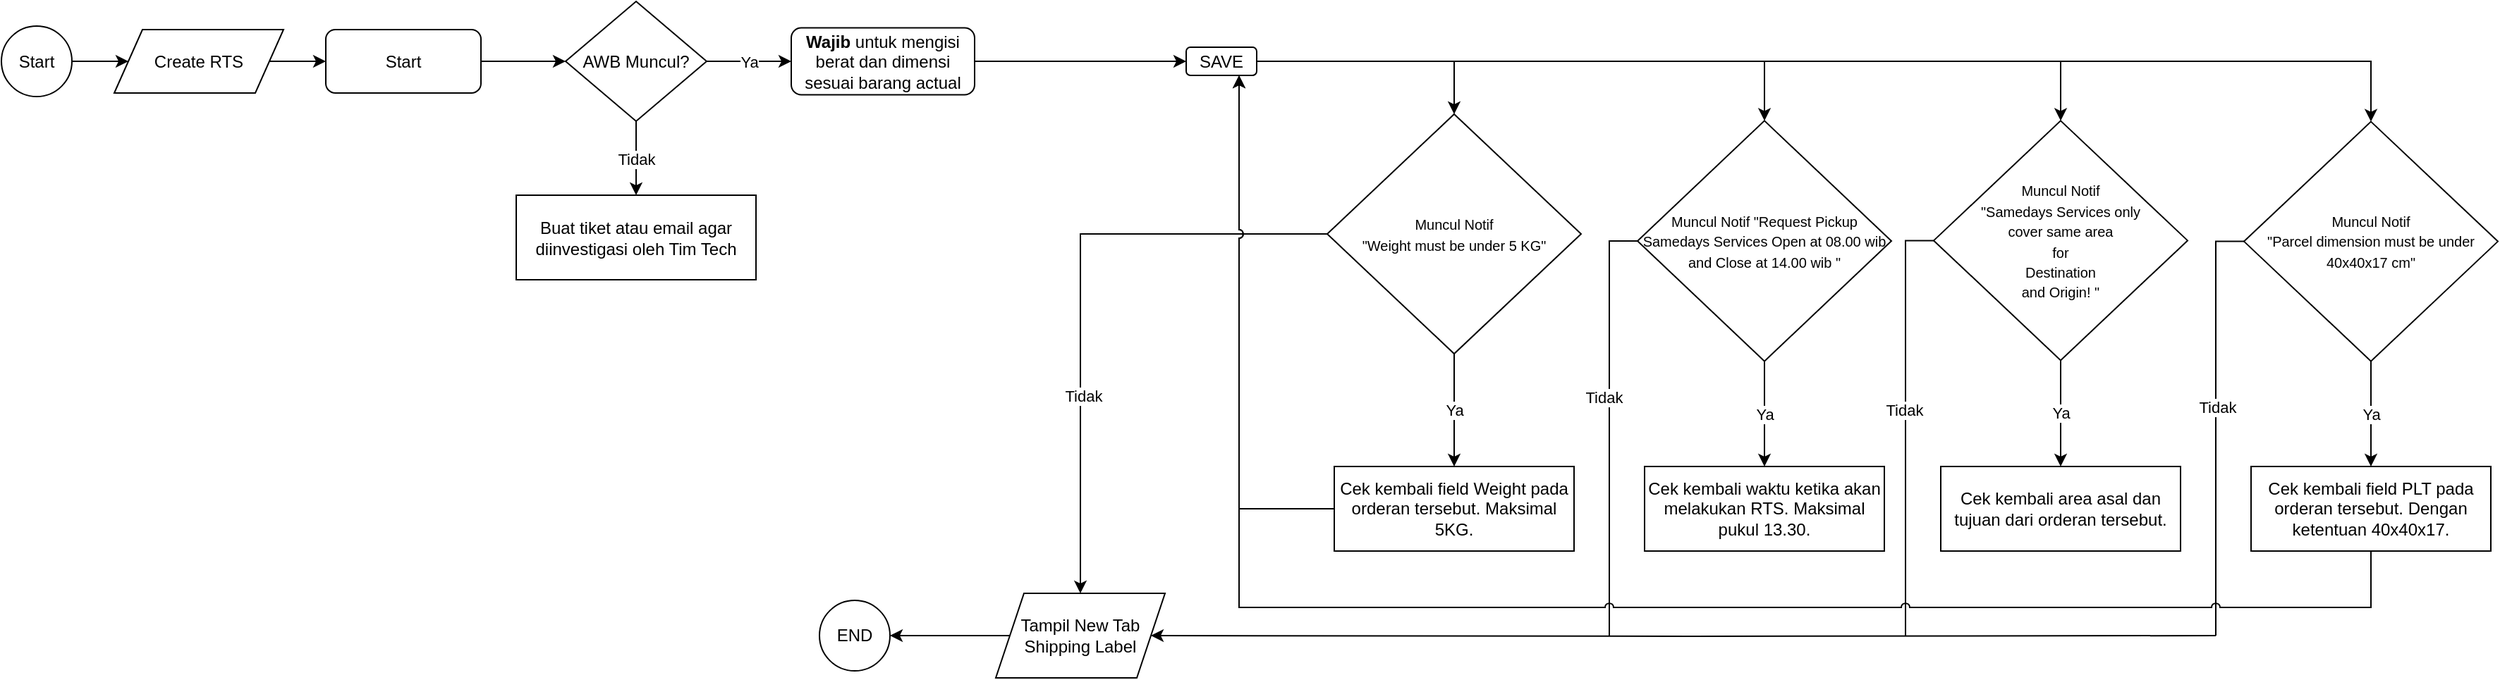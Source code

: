 <mxfile version="13.9.2" type="github">
  <diagram id="YRdeOWJwseUrHKQ8085G" name="Page-1">
    <mxGraphModel dx="1240" dy="644" grid="1" gridSize="10" guides="1" tooltips="1" connect="1" arrows="1" fold="0" page="1" pageScale="1" pageWidth="850" pageHeight="1100" math="0" shadow="0">
      <root>
        <mxCell id="0" />
        <mxCell id="1" parent="0" />
        <mxCell id="_Gj4sTXJ-j2Qwo7dt4ds-30" value="" style="edgeStyle=orthogonalEdgeStyle;rounded=0;orthogonalLoop=1;jettySize=auto;html=1;" parent="1" source="_Gj4sTXJ-j2Qwo7dt4ds-1" target="_Gj4sTXJ-j2Qwo7dt4ds-2" edge="1">
          <mxGeometry relative="1" as="geometry" />
        </mxCell>
        <mxCell id="_Gj4sTXJ-j2Qwo7dt4ds-1" value="Start" style="ellipse;whiteSpace=wrap;html=1;aspect=fixed;" parent="1" vertex="1">
          <mxGeometry x="20" y="227.5" width="50" height="50" as="geometry" />
        </mxCell>
        <mxCell id="_Gj4sTXJ-j2Qwo7dt4ds-16" value="" style="edgeStyle=orthogonalEdgeStyle;rounded=0;orthogonalLoop=1;jettySize=auto;html=1;" parent="1" source="_Gj4sTXJ-j2Qwo7dt4ds-2" target="_Gj4sTXJ-j2Qwo7dt4ds-3" edge="1">
          <mxGeometry relative="1" as="geometry" />
        </mxCell>
        <mxCell id="_Gj4sTXJ-j2Qwo7dt4ds-2" value="Create RTS" style="shape=parallelogram;perimeter=parallelogramPerimeter;whiteSpace=wrap;html=1;fixedSize=1;" parent="1" vertex="1">
          <mxGeometry x="100" y="230" width="120" height="45" as="geometry" />
        </mxCell>
        <mxCell id="_Gj4sTXJ-j2Qwo7dt4ds-17" value="" style="edgeStyle=orthogonalEdgeStyle;rounded=0;orthogonalLoop=1;jettySize=auto;html=1;" parent="1" source="_Gj4sTXJ-j2Qwo7dt4ds-3" target="_Gj4sTXJ-j2Qwo7dt4ds-4" edge="1">
          <mxGeometry relative="1" as="geometry" />
        </mxCell>
        <mxCell id="_Gj4sTXJ-j2Qwo7dt4ds-3" value="Start" style="rounded=1;whiteSpace=wrap;html=1;" parent="1" vertex="1">
          <mxGeometry x="250" y="230" width="110" height="45" as="geometry" />
        </mxCell>
        <mxCell id="_Gj4sTXJ-j2Qwo7dt4ds-18" value="Tidak" style="edgeStyle=orthogonalEdgeStyle;rounded=0;orthogonalLoop=1;jettySize=auto;html=1;" parent="1" source="_Gj4sTXJ-j2Qwo7dt4ds-4" target="_Gj4sTXJ-j2Qwo7dt4ds-12" edge="1">
          <mxGeometry relative="1" as="geometry" />
        </mxCell>
        <mxCell id="_Gj4sTXJ-j2Qwo7dt4ds-19" value="Ya" style="edgeStyle=orthogonalEdgeStyle;rounded=0;orthogonalLoop=1;jettySize=auto;html=1;" parent="1" source="_Gj4sTXJ-j2Qwo7dt4ds-4" target="_Gj4sTXJ-j2Qwo7dt4ds-6" edge="1">
          <mxGeometry relative="1" as="geometry" />
        </mxCell>
        <mxCell id="_Gj4sTXJ-j2Qwo7dt4ds-4" value="AWB Muncul?" style="rhombus;whiteSpace=wrap;html=1;" parent="1" vertex="1">
          <mxGeometry x="420" y="210" width="100" height="85" as="geometry" />
        </mxCell>
        <mxCell id="_Gj4sTXJ-j2Qwo7dt4ds-20" value="" style="edgeStyle=orthogonalEdgeStyle;rounded=0;orthogonalLoop=1;jettySize=auto;html=1;" parent="1" source="_Gj4sTXJ-j2Qwo7dt4ds-6" target="_Gj4sTXJ-j2Qwo7dt4ds-7" edge="1">
          <mxGeometry relative="1" as="geometry" />
        </mxCell>
        <mxCell id="_Gj4sTXJ-j2Qwo7dt4ds-6" value="&lt;b&gt;Wajib&lt;/b&gt; untuk mengisi berat dan dimensi sesuai barang actual" style="rounded=1;whiteSpace=wrap;html=1;" parent="1" vertex="1">
          <mxGeometry x="580" y="228.75" width="130" height="47.5" as="geometry" />
        </mxCell>
        <mxCell id="_Gj4sTXJ-j2Qwo7dt4ds-21" value="" style="edgeStyle=orthogonalEdgeStyle;rounded=0;orthogonalLoop=1;jettySize=auto;html=1;" parent="1" source="_Gj4sTXJ-j2Qwo7dt4ds-7" target="_Gj4sTXJ-j2Qwo7dt4ds-8" edge="1">
          <mxGeometry relative="1" as="geometry" />
        </mxCell>
        <mxCell id="4Tozd3ag8MRwf-s9bz92-6" style="edgeStyle=orthogonalEdgeStyle;rounded=0;orthogonalLoop=1;jettySize=auto;html=1;exitX=1;exitY=0.5;exitDx=0;exitDy=0;entryX=0.5;entryY=0;entryDx=0;entryDy=0;" edge="1" parent="1" source="_Gj4sTXJ-j2Qwo7dt4ds-7" target="4Tozd3ag8MRwf-s9bz92-1">
          <mxGeometry relative="1" as="geometry" />
        </mxCell>
        <mxCell id="4Tozd3ag8MRwf-s9bz92-7" style="edgeStyle=orthogonalEdgeStyle;rounded=0;orthogonalLoop=1;jettySize=auto;html=1;exitX=1;exitY=0.5;exitDx=0;exitDy=0;" edge="1" parent="1" source="_Gj4sTXJ-j2Qwo7dt4ds-7" target="4Tozd3ag8MRwf-s9bz92-2">
          <mxGeometry relative="1" as="geometry" />
        </mxCell>
        <mxCell id="4Tozd3ag8MRwf-s9bz92-12" style="edgeStyle=orthogonalEdgeStyle;rounded=0;orthogonalLoop=1;jettySize=auto;html=1;entryX=0.5;entryY=0;entryDx=0;entryDy=0;" edge="1" parent="1" source="_Gj4sTXJ-j2Qwo7dt4ds-7" target="4Tozd3ag8MRwf-s9bz92-11">
          <mxGeometry relative="1" as="geometry" />
        </mxCell>
        <mxCell id="_Gj4sTXJ-j2Qwo7dt4ds-7" value="SAVE" style="rounded=1;whiteSpace=wrap;html=1;" parent="1" vertex="1">
          <mxGeometry x="860" y="242.5" width="50" height="20" as="geometry" />
        </mxCell>
        <mxCell id="4Tozd3ag8MRwf-s9bz92-14" value="Ya" style="edgeStyle=orthogonalEdgeStyle;rounded=0;orthogonalLoop=1;jettySize=auto;html=1;" edge="1" parent="1" source="_Gj4sTXJ-j2Qwo7dt4ds-8" target="4Tozd3ag8MRwf-s9bz92-8">
          <mxGeometry relative="1" as="geometry" />
        </mxCell>
        <mxCell id="4Tozd3ag8MRwf-s9bz92-21" style="edgeStyle=orthogonalEdgeStyle;rounded=0;orthogonalLoop=1;jettySize=auto;html=1;" edge="1" parent="1" source="_Gj4sTXJ-j2Qwo7dt4ds-8" target="4Tozd3ag8MRwf-s9bz92-18">
          <mxGeometry relative="1" as="geometry" />
        </mxCell>
        <mxCell id="4Tozd3ag8MRwf-s9bz92-22" value="Tidak" style="edgeLabel;html=1;align=center;verticalAlign=middle;resizable=0;points=[];" vertex="1" connectable="0" parent="4Tozd3ag8MRwf-s9bz92-21">
          <mxGeometry x="0.347" y="2" relative="1" as="geometry">
            <mxPoint as="offset" />
          </mxGeometry>
        </mxCell>
        <mxCell id="_Gj4sTXJ-j2Qwo7dt4ds-8" value="&lt;div&gt;&lt;font style=&quot;font-size: 10px&quot;&gt;Muncul Notif &lt;br&gt;&lt;/font&gt;&lt;/div&gt;&lt;div&gt;&lt;font style=&quot;font-size: 10px&quot;&gt;&quot;Weight must be under 5 KG&quot;&lt;/font&gt;&lt;/div&gt;" style="rhombus;whiteSpace=wrap;html=1;" parent="1" vertex="1">
          <mxGeometry x="960" y="290" width="180" height="170" as="geometry" />
        </mxCell>
        <mxCell id="_Gj4sTXJ-j2Qwo7dt4ds-12" value="Buat tiket atau email agar diinvestigasi oleh Tim Tech" style="rounded=0;whiteSpace=wrap;html=1;" parent="1" vertex="1">
          <mxGeometry x="385" y="347.5" width="170" height="60" as="geometry" />
        </mxCell>
        <mxCell id="4Tozd3ag8MRwf-s9bz92-15" value="Ya" style="edgeStyle=orthogonalEdgeStyle;rounded=0;orthogonalLoop=1;jettySize=auto;html=1;" edge="1" parent="1" source="4Tozd3ag8MRwf-s9bz92-1" target="4Tozd3ag8MRwf-s9bz92-10">
          <mxGeometry relative="1" as="geometry" />
        </mxCell>
        <mxCell id="4Tozd3ag8MRwf-s9bz92-23" style="edgeStyle=orthogonalEdgeStyle;rounded=0;orthogonalLoop=1;jettySize=auto;html=1;endArrow=none;endFill=0;" edge="1" parent="1" source="4Tozd3ag8MRwf-s9bz92-1">
          <mxGeometry relative="1" as="geometry">
            <mxPoint x="1160" y="660" as="targetPoint" />
          </mxGeometry>
        </mxCell>
        <mxCell id="4Tozd3ag8MRwf-s9bz92-28" value="Tidak" style="edgeLabel;html=1;align=center;verticalAlign=middle;resizable=0;points=[];" vertex="1" connectable="0" parent="4Tozd3ag8MRwf-s9bz92-23">
          <mxGeometry x="-0.131" y="-4" relative="1" as="geometry">
            <mxPoint as="offset" />
          </mxGeometry>
        </mxCell>
        <mxCell id="4Tozd3ag8MRwf-s9bz92-1" value="&lt;font style=&quot;font-size: 10px&quot;&gt;Muncul Notif &quot;Request Pickup Samedays Services Open at 08.00 wib and Close at 14.00 wib &quot;&lt;/font&gt;" style="rhombus;whiteSpace=wrap;html=1;" vertex="1" parent="1">
          <mxGeometry x="1180" y="294.69" width="180" height="170.62" as="geometry" />
        </mxCell>
        <mxCell id="4Tozd3ag8MRwf-s9bz92-16" value="Ya" style="edgeStyle=orthogonalEdgeStyle;rounded=0;orthogonalLoop=1;jettySize=auto;html=1;" edge="1" parent="1" source="4Tozd3ag8MRwf-s9bz92-2" target="4Tozd3ag8MRwf-s9bz92-9">
          <mxGeometry relative="1" as="geometry" />
        </mxCell>
        <mxCell id="4Tozd3ag8MRwf-s9bz92-24" style="edgeStyle=orthogonalEdgeStyle;rounded=0;orthogonalLoop=1;jettySize=auto;html=1;endArrow=none;endFill=0;" edge="1" parent="1" source="4Tozd3ag8MRwf-s9bz92-2">
          <mxGeometry relative="1" as="geometry">
            <mxPoint x="1370" y="660" as="targetPoint" />
          </mxGeometry>
        </mxCell>
        <mxCell id="4Tozd3ag8MRwf-s9bz92-29" value="Tidak" style="edgeLabel;html=1;align=center;verticalAlign=middle;resizable=0;points=[];" vertex="1" connectable="0" parent="4Tozd3ag8MRwf-s9bz92-24">
          <mxGeometry x="-0.073" y="-1" relative="1" as="geometry">
            <mxPoint y="1" as="offset" />
          </mxGeometry>
        </mxCell>
        <mxCell id="4Tozd3ag8MRwf-s9bz92-2" value="&lt;div&gt;&lt;font style=&quot;font-size: 10px&quot;&gt;Muncul Notif&lt;br&gt;&lt;/font&gt;&lt;/div&gt;&lt;div&gt;&lt;font style=&quot;font-size: 10px&quot;&gt;&quot;Samedays Services only &lt;br&gt;&lt;/font&gt;&lt;/div&gt;&lt;div&gt;&lt;font style=&quot;font-size: 10px&quot;&gt;cover same area &lt;br&gt;&lt;/font&gt;&lt;/div&gt;&lt;div&gt;&lt;font style=&quot;font-size: 10px&quot;&gt;for &lt;br&gt;&lt;/font&gt;&lt;/div&gt;&lt;div&gt;&lt;font style=&quot;font-size: 10px&quot;&gt;Destination&lt;/font&gt;&lt;/div&gt;&lt;div&gt;&lt;font style=&quot;font-size: 10px&quot;&gt; and Origin! &quot;&lt;/font&gt;&lt;/div&gt;" style="rhombus;whiteSpace=wrap;html=1;" vertex="1" parent="1">
          <mxGeometry x="1390" y="294.69" width="180" height="170" as="geometry" />
        </mxCell>
        <mxCell id="4Tozd3ag8MRwf-s9bz92-33" style="edgeStyle=orthogonalEdgeStyle;rounded=0;orthogonalLoop=1;jettySize=auto;html=1;entryX=0.75;entryY=1;entryDx=0;entryDy=0;endArrow=classic;endFill=1;strokeColor=#000000;strokeWidth=1;jumpStyle=arc;" edge="1" parent="1" source="4Tozd3ag8MRwf-s9bz92-8" target="_Gj4sTXJ-j2Qwo7dt4ds-7">
          <mxGeometry relative="1" as="geometry" />
        </mxCell>
        <mxCell id="4Tozd3ag8MRwf-s9bz92-8" value="Cek kembali field Weight pada orderan tersebut. Maksimal 5KG." style="rounded=0;whiteSpace=wrap;html=1;" vertex="1" parent="1">
          <mxGeometry x="965" y="540" width="170" height="60" as="geometry" />
        </mxCell>
        <mxCell id="4Tozd3ag8MRwf-s9bz92-9" value="Cek kembali area asal dan tujuan dari orderan tersebut." style="rounded=0;whiteSpace=wrap;html=1;" vertex="1" parent="1">
          <mxGeometry x="1395" y="540" width="170" height="60" as="geometry" />
        </mxCell>
        <mxCell id="4Tozd3ag8MRwf-s9bz92-10" value="Cek kembali waktu ketika akan melakukan RTS. Maksimal pukul 13.30." style="rounded=0;whiteSpace=wrap;html=1;" vertex="1" parent="1">
          <mxGeometry x="1185" y="540" width="170" height="60" as="geometry" />
        </mxCell>
        <mxCell id="4Tozd3ag8MRwf-s9bz92-17" value="Ya" style="edgeStyle=orthogonalEdgeStyle;rounded=0;orthogonalLoop=1;jettySize=auto;html=1;" edge="1" parent="1" source="4Tozd3ag8MRwf-s9bz92-11" target="4Tozd3ag8MRwf-s9bz92-13">
          <mxGeometry relative="1" as="geometry" />
        </mxCell>
        <mxCell id="4Tozd3ag8MRwf-s9bz92-26" style="edgeStyle=orthogonalEdgeStyle;rounded=0;orthogonalLoop=1;jettySize=auto;html=1;endArrow=none;endFill=0;" edge="1" parent="1" source="4Tozd3ag8MRwf-s9bz92-11">
          <mxGeometry relative="1" as="geometry">
            <mxPoint x="1590" y="660" as="targetPoint" />
          </mxGeometry>
        </mxCell>
        <mxCell id="4Tozd3ag8MRwf-s9bz92-30" value="Tidak" style="edgeLabel;html=1;align=center;verticalAlign=middle;resizable=0;points=[];" vertex="1" connectable="0" parent="4Tozd3ag8MRwf-s9bz92-26">
          <mxGeometry x="-0.085" y="1" relative="1" as="geometry">
            <mxPoint as="offset" />
          </mxGeometry>
        </mxCell>
        <mxCell id="4Tozd3ag8MRwf-s9bz92-11" value="&lt;div&gt;&lt;font style=&quot;font-size: 10px&quot;&gt;Muncul Notif &lt;br&gt;&lt;/font&gt;&lt;/div&gt;&lt;div&gt;&lt;font style=&quot;font-size: 10px&quot;&gt;&quot;Parcel dimension must be under 40x40x17 cm&quot;&lt;/font&gt;&lt;/div&gt;" style="rhombus;whiteSpace=wrap;html=1;" vertex="1" parent="1">
          <mxGeometry x="1610" y="295.31" width="180" height="170" as="geometry" />
        </mxCell>
        <mxCell id="4Tozd3ag8MRwf-s9bz92-36" style="edgeStyle=orthogonalEdgeStyle;rounded=0;jumpStyle=arc;orthogonalLoop=1;jettySize=auto;html=1;exitX=0.5;exitY=1;exitDx=0;exitDy=0;endArrow=none;endFill=0;strokeColor=#000000;strokeWidth=1;" edge="1" parent="1" source="4Tozd3ag8MRwf-s9bz92-13">
          <mxGeometry relative="1" as="geometry">
            <mxPoint x="1700" y="640" as="targetPoint" />
          </mxGeometry>
        </mxCell>
        <mxCell id="4Tozd3ag8MRwf-s9bz92-13" value="Cek kembali field PLT pada orderan tersebut. Dengan ketentuan 40x40x17." style="rounded=0;whiteSpace=wrap;html=1;" vertex="1" parent="1">
          <mxGeometry x="1615" y="540" width="170" height="60" as="geometry" />
        </mxCell>
        <mxCell id="4Tozd3ag8MRwf-s9bz92-20" value="" style="edgeStyle=orthogonalEdgeStyle;rounded=0;orthogonalLoop=1;jettySize=auto;html=1;" edge="1" parent="1" source="4Tozd3ag8MRwf-s9bz92-18" target="4Tozd3ag8MRwf-s9bz92-19">
          <mxGeometry relative="1" as="geometry" />
        </mxCell>
        <mxCell id="4Tozd3ag8MRwf-s9bz92-27" style="edgeStyle=orthogonalEdgeStyle;orthogonalLoop=1;jettySize=auto;html=1;rounded=0;strokeWidth=1;" edge="1" parent="1" target="4Tozd3ag8MRwf-s9bz92-18">
          <mxGeometry relative="1" as="geometry">
            <mxPoint x="1590" y="660" as="sourcePoint" />
          </mxGeometry>
        </mxCell>
        <mxCell id="4Tozd3ag8MRwf-s9bz92-18" value="Tampil New Tab Shipping Label" style="shape=parallelogram;perimeter=parallelogramPerimeter;whiteSpace=wrap;html=1;fixedSize=1;" vertex="1" parent="1">
          <mxGeometry x="725" y="630" width="120" height="60" as="geometry" />
        </mxCell>
        <mxCell id="4Tozd3ag8MRwf-s9bz92-19" value="END" style="ellipse;whiteSpace=wrap;html=1;aspect=fixed;" vertex="1" parent="1">
          <mxGeometry x="600" y="635" width="50" height="50" as="geometry" />
        </mxCell>
        <mxCell id="4Tozd3ag8MRwf-s9bz92-37" style="edgeStyle=orthogonalEdgeStyle;rounded=0;jumpStyle=arc;orthogonalLoop=1;jettySize=auto;html=1;exitX=0.5;exitY=1;exitDx=0;exitDy=0;endArrow=none;endFill=0;strokeColor=#000000;strokeWidth=1;" edge="1" parent="1" source="4Tozd3ag8MRwf-s9bz92-13">
          <mxGeometry relative="1" as="geometry">
            <mxPoint x="900" y="640" as="targetPoint" />
            <mxPoint x="1700" y="600" as="sourcePoint" />
            <Array as="points">
              <mxPoint x="1700" y="640" />
              <mxPoint x="1000" y="640" />
            </Array>
          </mxGeometry>
        </mxCell>
        <mxCell id="4Tozd3ag8MRwf-s9bz92-40" style="edgeStyle=orthogonalEdgeStyle;rounded=0;orthogonalLoop=1;jettySize=auto;html=1;entryX=0.75;entryY=1;entryDx=0;entryDy=0;endArrow=classic;endFill=1;strokeColor=#000000;strokeWidth=1;jumpStyle=arc;" edge="1" parent="1" target="_Gj4sTXJ-j2Qwo7dt4ds-7">
          <mxGeometry relative="1" as="geometry">
            <mxPoint x="1050" y="640" as="sourcePoint" />
            <mxPoint x="897.5" y="262.5" as="targetPoint" />
            <Array as="points">
              <mxPoint x="1050" y="640" />
              <mxPoint x="898" y="640" />
            </Array>
          </mxGeometry>
        </mxCell>
      </root>
    </mxGraphModel>
  </diagram>
</mxfile>
